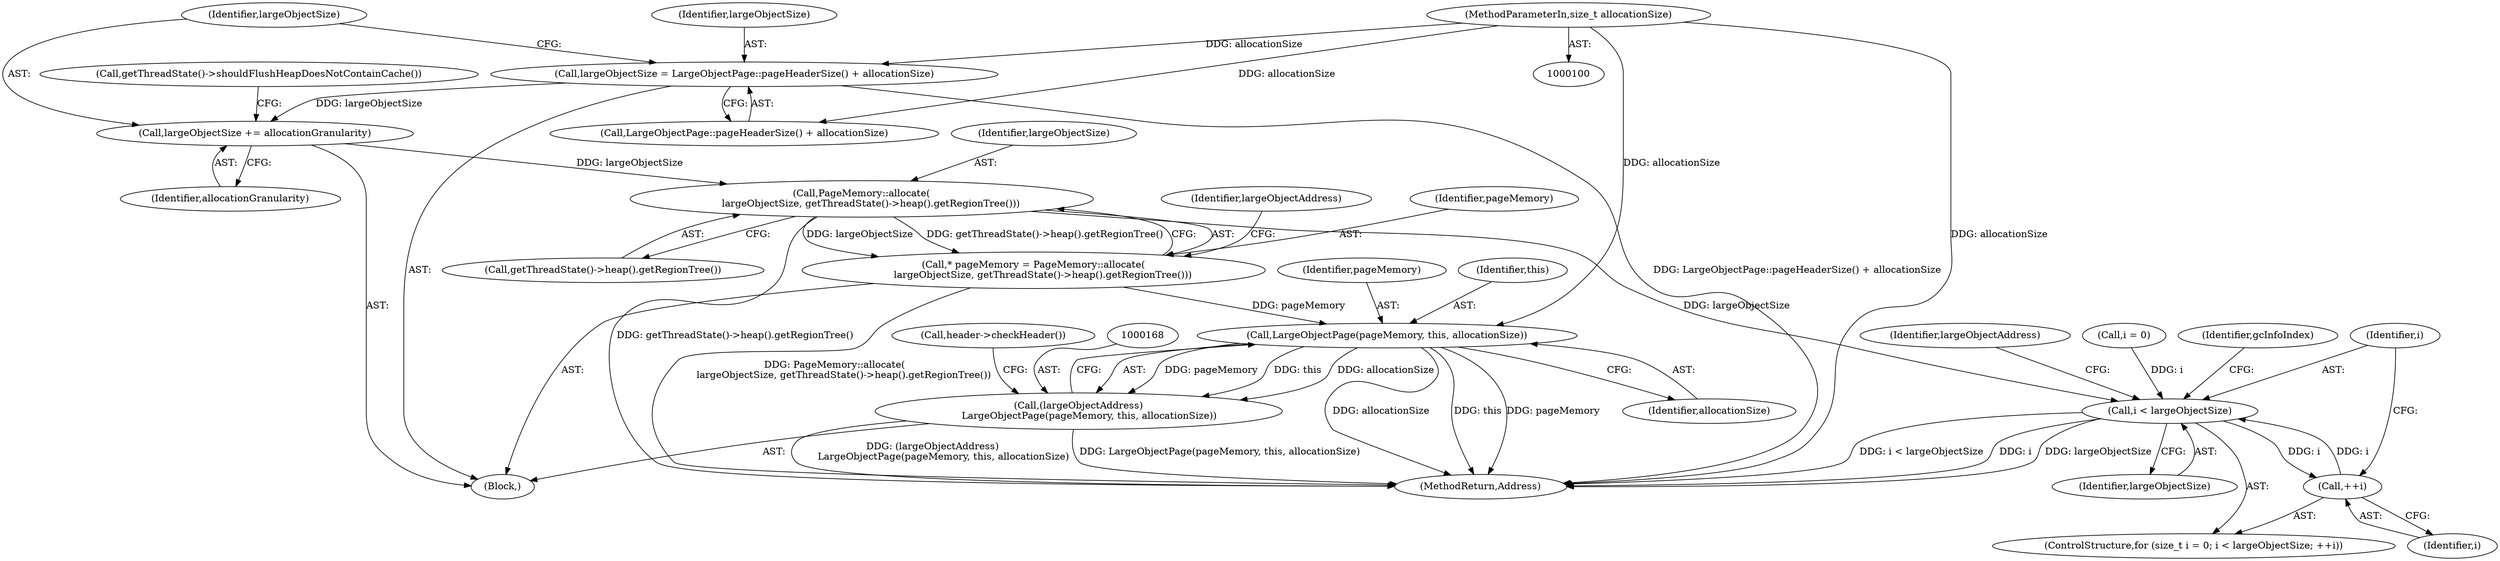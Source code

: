 digraph "0_Chrome_0749ec24fae74ec32d0567eef0e5ec43c84dbcb9_4@API" {
"1000110" [label="(Call,largeObjectSize += allocationGranularity)"];
"1000105" [label="(Call,largeObjectSize = LargeObjectPage::pageHeaderSize() + allocationSize)"];
"1000101" [label="(MethodParameterIn,size_t allocationSize)"];
"1000117" [label="(Call,PageMemory::allocate(\n      largeObjectSize, getThreadState()->heap().getRegionTree()))"];
"1000115" [label="(Call,* pageMemory = PageMemory::allocate(\n      largeObjectSize, getThreadState()->heap().getRegionTree()))"];
"1000169" [label="(Call,LargeObjectPage(pageMemory, this, allocationSize))"];
"1000167" [label="(Call,(largeObjectAddress)\n       LargeObjectPage(pageMemory, this, allocationSize))"];
"1000135" [label="(Call,i < largeObjectSize)"];
"1000138" [label="(Call,++i)"];
"1000106" [label="(Identifier,largeObjectSize)"];
"1000112" [label="(Identifier,allocationGranularity)"];
"1000122" [label="(Identifier,largeObjectAddress)"];
"1000139" [label="(Identifier,i)"];
"1000169" [label="(Call,LargeObjectPage(pageMemory, this, allocationSize))"];
"1000113" [label="(Call,getThreadState()->shouldFlushHeapDoesNotContainCache())"];
"1000116" [label="(Identifier,pageMemory)"];
"1000170" [label="(Identifier,pageMemory)"];
"1000101" [label="(MethodParameterIn,size_t allocationSize)"];
"1000111" [label="(Identifier,largeObjectSize)"];
"1000118" [label="(Identifier,largeObjectSize)"];
"1000173" [label="(Call,header->checkHeader())"];
"1000147" [label="(Identifier,gcInfoIndex)"];
"1000107" [label="(Call,LargeObjectPage::pageHeaderSize() + allocationSize)"];
"1000103" [label="(Block,)"];
"1000110" [label="(Call,largeObjectSize += allocationGranularity)"];
"1000193" [label="(MethodReturn,Address)"];
"1000171" [label="(Identifier,this)"];
"1000136" [label="(Identifier,i)"];
"1000115" [label="(Call,* pageMemory = PageMemory::allocate(\n      largeObjectSize, getThreadState()->heap().getRegionTree()))"];
"1000138" [label="(Call,++i)"];
"1000137" [label="(Identifier,largeObjectSize)"];
"1000167" [label="(Call,(largeObjectAddress)\n       LargeObjectPage(pageMemory, this, allocationSize))"];
"1000143" [label="(Identifier,largeObjectAddress)"];
"1000105" [label="(Call,largeObjectSize = LargeObjectPage::pageHeaderSize() + allocationSize)"];
"1000130" [label="(ControlStructure,for (size_t i = 0; i < largeObjectSize; ++i))"];
"1000135" [label="(Call,i < largeObjectSize)"];
"1000132" [label="(Call,i = 0)"];
"1000117" [label="(Call,PageMemory::allocate(\n      largeObjectSize, getThreadState()->heap().getRegionTree()))"];
"1000119" [label="(Call,getThreadState()->heap().getRegionTree())"];
"1000172" [label="(Identifier,allocationSize)"];
"1000110" -> "1000103"  [label="AST: "];
"1000110" -> "1000112"  [label="CFG: "];
"1000111" -> "1000110"  [label="AST: "];
"1000112" -> "1000110"  [label="AST: "];
"1000113" -> "1000110"  [label="CFG: "];
"1000105" -> "1000110"  [label="DDG: largeObjectSize"];
"1000110" -> "1000117"  [label="DDG: largeObjectSize"];
"1000105" -> "1000103"  [label="AST: "];
"1000105" -> "1000107"  [label="CFG: "];
"1000106" -> "1000105"  [label="AST: "];
"1000107" -> "1000105"  [label="AST: "];
"1000111" -> "1000105"  [label="CFG: "];
"1000105" -> "1000193"  [label="DDG: LargeObjectPage::pageHeaderSize() + allocationSize"];
"1000101" -> "1000105"  [label="DDG: allocationSize"];
"1000101" -> "1000100"  [label="AST: "];
"1000101" -> "1000193"  [label="DDG: allocationSize"];
"1000101" -> "1000107"  [label="DDG: allocationSize"];
"1000101" -> "1000169"  [label="DDG: allocationSize"];
"1000117" -> "1000115"  [label="AST: "];
"1000117" -> "1000119"  [label="CFG: "];
"1000118" -> "1000117"  [label="AST: "];
"1000119" -> "1000117"  [label="AST: "];
"1000115" -> "1000117"  [label="CFG: "];
"1000117" -> "1000193"  [label="DDG: getThreadState()->heap().getRegionTree()"];
"1000117" -> "1000115"  [label="DDG: largeObjectSize"];
"1000117" -> "1000115"  [label="DDG: getThreadState()->heap().getRegionTree()"];
"1000117" -> "1000135"  [label="DDG: largeObjectSize"];
"1000115" -> "1000103"  [label="AST: "];
"1000116" -> "1000115"  [label="AST: "];
"1000122" -> "1000115"  [label="CFG: "];
"1000115" -> "1000193"  [label="DDG: PageMemory::allocate(\n      largeObjectSize, getThreadState()->heap().getRegionTree())"];
"1000115" -> "1000169"  [label="DDG: pageMemory"];
"1000169" -> "1000167"  [label="AST: "];
"1000169" -> "1000172"  [label="CFG: "];
"1000170" -> "1000169"  [label="AST: "];
"1000171" -> "1000169"  [label="AST: "];
"1000172" -> "1000169"  [label="AST: "];
"1000167" -> "1000169"  [label="CFG: "];
"1000169" -> "1000193"  [label="DDG: allocationSize"];
"1000169" -> "1000193"  [label="DDG: this"];
"1000169" -> "1000193"  [label="DDG: pageMemory"];
"1000169" -> "1000167"  [label="DDG: pageMemory"];
"1000169" -> "1000167"  [label="DDG: this"];
"1000169" -> "1000167"  [label="DDG: allocationSize"];
"1000167" -> "1000103"  [label="AST: "];
"1000168" -> "1000167"  [label="AST: "];
"1000173" -> "1000167"  [label="CFG: "];
"1000167" -> "1000193"  [label="DDG: LargeObjectPage(pageMemory, this, allocationSize)"];
"1000167" -> "1000193"  [label="DDG: (largeObjectAddress)\n       LargeObjectPage(pageMemory, this, allocationSize)"];
"1000135" -> "1000130"  [label="AST: "];
"1000135" -> "1000137"  [label="CFG: "];
"1000136" -> "1000135"  [label="AST: "];
"1000137" -> "1000135"  [label="AST: "];
"1000143" -> "1000135"  [label="CFG: "];
"1000147" -> "1000135"  [label="CFG: "];
"1000135" -> "1000193"  [label="DDG: i < largeObjectSize"];
"1000135" -> "1000193"  [label="DDG: i"];
"1000135" -> "1000193"  [label="DDG: largeObjectSize"];
"1000138" -> "1000135"  [label="DDG: i"];
"1000132" -> "1000135"  [label="DDG: i"];
"1000135" -> "1000138"  [label="DDG: i"];
"1000138" -> "1000130"  [label="AST: "];
"1000138" -> "1000139"  [label="CFG: "];
"1000139" -> "1000138"  [label="AST: "];
"1000136" -> "1000138"  [label="CFG: "];
}
